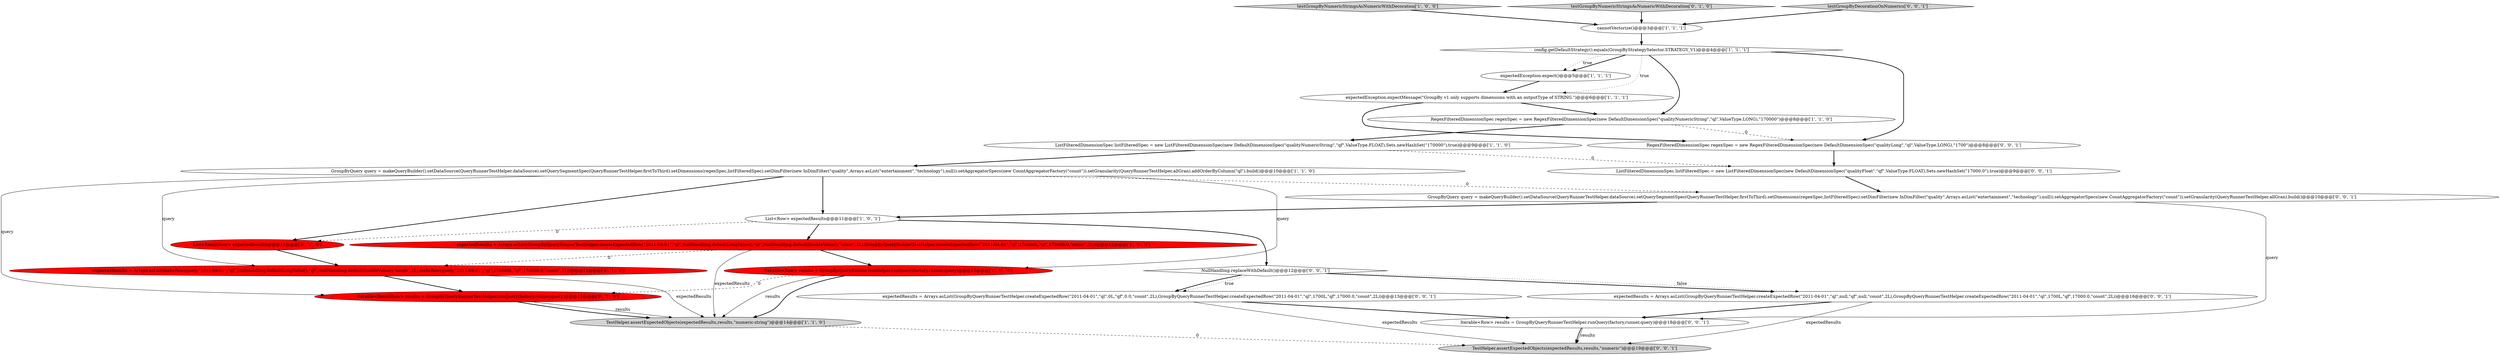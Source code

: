 digraph {
2 [style = filled, label = "RegexFilteredDimensionSpec regexSpec = new RegexFilteredDimensionSpec(new DefaultDimensionSpec(\"qualityNumericString\",\"ql\",ValueType.LONG),\"170000\")@@@8@@@['1', '1', '0']", fillcolor = white, shape = ellipse image = "AAA0AAABBB1BBB"];
5 [style = filled, label = "List<Row> expectedResults@@@11@@@['1', '0', '1']", fillcolor = white, shape = ellipse image = "AAA0AAABBB1BBB"];
18 [style = filled, label = "expectedResults = Arrays.asList(GroupByQueryRunnerTestHelper.createExpectedRow(\"2011-04-01\",\"ql\",0L,\"qf\",0.0,\"count\",2L),GroupByQueryRunnerTestHelper.createExpectedRow(\"2011-04-01\",\"ql\",1700L,\"qf\",17000.0,\"count\",2L))@@@13@@@['0', '0', '1']", fillcolor = white, shape = ellipse image = "AAA0AAABBB3BBB"];
19 [style = filled, label = "NullHandling.replaceWithDefault()@@@12@@@['0', '0', '1']", fillcolor = white, shape = diamond image = "AAA0AAABBB3BBB"];
11 [style = filled, label = "testGroupByNumericStringsAsNumericWithDecoration['1', '0', '0']", fillcolor = lightgray, shape = diamond image = "AAA0AAABBB1BBB"];
3 [style = filled, label = "config.getDefaultStrategy().equals(GroupByStrategySelector.STRATEGY_V1)@@@4@@@['1', '1', '1']", fillcolor = white, shape = diamond image = "AAA0AAABBB1BBB"];
13 [style = filled, label = "testGroupByNumericStringsAsNumericWithDecoration['0', '1', '0']", fillcolor = lightgray, shape = diamond image = "AAA0AAABBB2BBB"];
22 [style = filled, label = "RegexFilteredDimensionSpec regexSpec = new RegexFilteredDimensionSpec(new DefaultDimensionSpec(\"qualityLong\",\"ql\",ValueType.LONG),\"1700\")@@@8@@@['0', '0', '1']", fillcolor = white, shape = ellipse image = "AAA0AAABBB3BBB"];
7 [style = filled, label = "Iterable<Row> results = GroupByQueryRunnerTestHelper.runQuery(factory,runner,query)@@@13@@@['1', '0', '0']", fillcolor = red, shape = ellipse image = "AAA1AAABBB1BBB"];
20 [style = filled, label = "Iterable<Row> results = GroupByQueryRunnerTestHelper.runQuery(factory,runner,query)@@@18@@@['0', '0', '1']", fillcolor = white, shape = ellipse image = "AAA0AAABBB3BBB"];
24 [style = filled, label = "TestHelper.assertExpectedObjects(expectedResults,results,\"numeric\")@@@19@@@['0', '0', '1']", fillcolor = lightgray, shape = ellipse image = "AAA0AAABBB3BBB"];
6 [style = filled, label = "cannotVectorize()@@@3@@@['1', '1', '1']", fillcolor = white, shape = ellipse image = "AAA0AAABBB1BBB"];
23 [style = filled, label = "testGroupByDecorationOnNumerics['0', '0', '1']", fillcolor = lightgray, shape = diamond image = "AAA0AAABBB3BBB"];
12 [style = filled, label = "expectedResults = Arrays.asList(makeRow(query,\"2011-04-01\",\"ql\",NullHandling.defaultLongValue(),\"qf\",NullHandling.defaultDoubleValue(),\"count\",2L),makeRow(query,\"2011-04-01\",\"ql\",170000L,\"qf\",170000.0,\"count\",2L))@@@12@@@['0', '1', '0']", fillcolor = red, shape = ellipse image = "AAA1AAABBB2BBB"];
1 [style = filled, label = "expectedException.expect()@@@5@@@['1', '1', '1']", fillcolor = white, shape = ellipse image = "AAA0AAABBB1BBB"];
17 [style = filled, label = "expectedResults = Arrays.asList(GroupByQueryRunnerTestHelper.createExpectedRow(\"2011-04-01\",\"ql\",null,\"qf\",null,\"count\",2L),GroupByQueryRunnerTestHelper.createExpectedRow(\"2011-04-01\",\"ql\",1700L,\"qf\",17000.0,\"count\",2L))@@@16@@@['0', '0', '1']", fillcolor = white, shape = ellipse image = "AAA0AAABBB3BBB"];
15 [style = filled, label = "Iterable<ResultRow> results = GroupByQueryRunnerTestHelper.runQuery(factory,runner,query)@@@13@@@['0', '1', '0']", fillcolor = red, shape = ellipse image = "AAA1AAABBB2BBB"];
16 [style = filled, label = "ListFilteredDimensionSpec listFilteredSpec = new ListFilteredDimensionSpec(new DefaultDimensionSpec(\"qualityFloat\",\"qf\",ValueType.FLOAT),Sets.newHashSet(\"17000.0\"),true)@@@9@@@['0', '0', '1']", fillcolor = white, shape = ellipse image = "AAA0AAABBB3BBB"];
10 [style = filled, label = "expectedResults = Arrays.asList(GroupByQueryRunnerTestHelper.createExpectedRow(\"2011-04-01\",\"ql\",NullHandling.defaultLongValue(),\"qf\",NullHandling.defaultDoubleValue(),\"count\",2L),GroupByQueryRunnerTestHelper.createExpectedRow(\"2011-04-01\",\"ql\",170000L,\"qf\",170000.0,\"count\",2L))@@@12@@@['1', '0', '0']", fillcolor = red, shape = ellipse image = "AAA1AAABBB1BBB"];
14 [style = filled, label = "List<ResultRow> expectedResults@@@11@@@['0', '1', '0']", fillcolor = red, shape = ellipse image = "AAA1AAABBB2BBB"];
4 [style = filled, label = "expectedException.expectMessage(\"GroupBy v1 only supports dimensions with an outputType of STRING.\")@@@6@@@['1', '1', '1']", fillcolor = white, shape = ellipse image = "AAA0AAABBB1BBB"];
21 [style = filled, label = "GroupByQuery query = makeQueryBuilder().setDataSource(QueryRunnerTestHelper.dataSource).setQuerySegmentSpec(QueryRunnerTestHelper.firstToThird).setDimensions(regexSpec,listFilteredSpec).setDimFilter(new InDimFilter(\"quality\",Arrays.asList(\"entertainment\",\"technology\"),null)).setAggregatorSpecs(new CountAggregatorFactory(\"count\")).setGranularity(QueryRunnerTestHelper.allGran).build()@@@10@@@['0', '0', '1']", fillcolor = white, shape = ellipse image = "AAA0AAABBB3BBB"];
0 [style = filled, label = "ListFilteredDimensionSpec listFilteredSpec = new ListFilteredDimensionSpec(new DefaultDimensionSpec(\"qualityNumericString\",\"qf\",ValueType.FLOAT),Sets.newHashSet(\"170000\"),true)@@@9@@@['1', '1', '0']", fillcolor = white, shape = ellipse image = "AAA0AAABBB1BBB"];
8 [style = filled, label = "TestHelper.assertExpectedObjects(expectedResults,results,\"numeric-string\")@@@14@@@['1', '1', '0']", fillcolor = lightgray, shape = ellipse image = "AAA0AAABBB1BBB"];
9 [style = filled, label = "GroupByQuery query = makeQueryBuilder().setDataSource(QueryRunnerTestHelper.dataSource).setQuerySegmentSpec(QueryRunnerTestHelper.firstToThird).setDimensions(regexSpec,listFilteredSpec).setDimFilter(new InDimFilter(\"quality\",Arrays.asList(\"entertainment\",\"technology\"),null)).setAggregatorSpecs(new CountAggregatorFactory(\"count\")).setGranularity(QueryRunnerTestHelper.allGran).addOrderByColumn(\"ql\").build()@@@10@@@['1', '1', '0']", fillcolor = white, shape = ellipse image = "AAA0AAABBB1BBB"];
15->8 [style = solid, label="results"];
21->20 [style = solid, label="query"];
6->3 [style = bold, label=""];
5->10 [style = bold, label=""];
1->4 [style = bold, label=""];
0->9 [style = bold, label=""];
19->18 [style = bold, label=""];
5->14 [style = dashed, label="0"];
3->1 [style = bold, label=""];
22->16 [style = bold, label=""];
11->6 [style = bold, label=""];
12->15 [style = bold, label=""];
19->18 [style = dotted, label="true"];
10->12 [style = dashed, label="0"];
0->16 [style = dashed, label="0"];
3->4 [style = dotted, label="true"];
4->2 [style = bold, label=""];
19->17 [style = bold, label=""];
19->17 [style = dotted, label="false"];
8->24 [style = dashed, label="0"];
10->8 [style = solid, label="expectedResults"];
7->8 [style = bold, label=""];
3->22 [style = bold, label=""];
10->7 [style = bold, label=""];
9->12 [style = solid, label="query"];
18->24 [style = solid, label="expectedResults"];
5->19 [style = bold, label=""];
21->5 [style = bold, label=""];
18->20 [style = bold, label=""];
2->0 [style = bold, label=""];
20->24 [style = solid, label="results"];
3->2 [style = bold, label=""];
12->8 [style = solid, label="expectedResults"];
9->21 [style = dashed, label="0"];
7->8 [style = solid, label="results"];
16->21 [style = bold, label=""];
23->6 [style = bold, label=""];
14->12 [style = bold, label=""];
17->24 [style = solid, label="expectedResults"];
9->14 [style = bold, label=""];
9->7 [style = solid, label="query"];
9->5 [style = bold, label=""];
7->15 [style = dashed, label="0"];
13->6 [style = bold, label=""];
20->24 [style = bold, label=""];
2->22 [style = dashed, label="0"];
3->1 [style = dotted, label="true"];
4->22 [style = bold, label=""];
15->8 [style = bold, label=""];
9->15 [style = solid, label="query"];
17->20 [style = bold, label=""];
}

